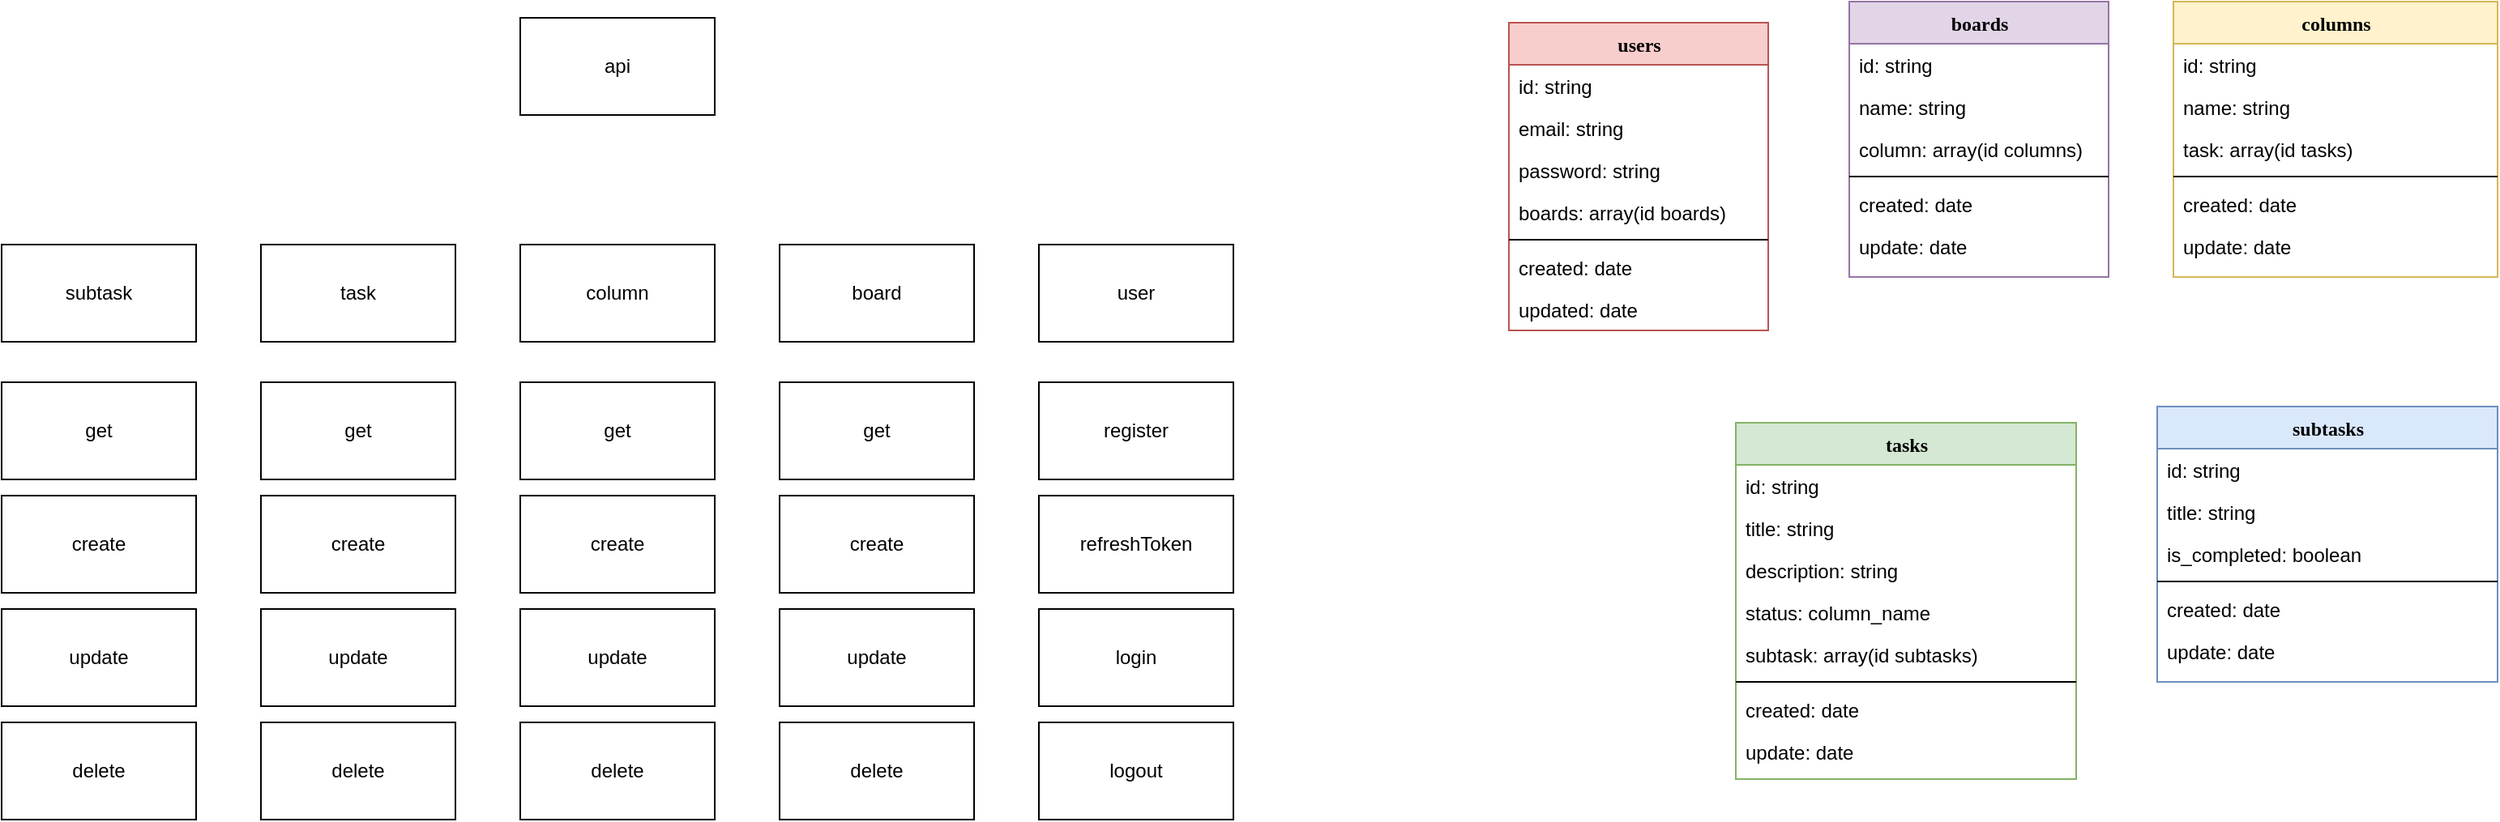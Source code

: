 <mxfile version="22.0.3" type="device">
  <diagram name="Page-1" id="9f46799a-70d6-7492-0946-bef42562c5a5">
    <mxGraphModel dx="2075" dy="620" grid="1" gridSize="10" guides="1" tooltips="1" connect="1" arrows="1" fold="1" page="1" pageScale="1" pageWidth="1100" pageHeight="850" background="none" math="0" shadow="0">
      <root>
        <mxCell id="0" />
        <mxCell id="1" parent="0" />
        <mxCell id="78961159f06e98e8-17" value="users" style="swimlane;html=1;fontStyle=1;align=center;verticalAlign=top;childLayout=stackLayout;horizontal=1;startSize=26;horizontalStack=0;resizeParent=1;resizeLast=0;collapsible=1;marginBottom=0;swimlaneFillColor=#ffffff;rounded=0;shadow=0;comic=0;labelBackgroundColor=none;strokeWidth=1;fillColor=#f8cecc;fontFamily=Verdana;fontSize=12;strokeColor=#b85450;" parent="1" vertex="1">
          <mxGeometry x="90" y="83" width="160" height="190" as="geometry" />
        </mxCell>
        <mxCell id="78961159f06e98e8-21" value="id: string" style="text;html=1;strokeColor=none;fillColor=none;align=left;verticalAlign=top;spacingLeft=4;spacingRight=4;whiteSpace=wrap;overflow=hidden;rotatable=0;points=[[0,0.5],[1,0.5]];portConstraint=eastwest;" parent="78961159f06e98e8-17" vertex="1">
          <mxGeometry y="26" width="160" height="26" as="geometry" />
        </mxCell>
        <mxCell id="78961159f06e98e8-25" value="email: string" style="text;html=1;strokeColor=none;fillColor=none;align=left;verticalAlign=top;spacingLeft=4;spacingRight=4;whiteSpace=wrap;overflow=hidden;rotatable=0;points=[[0,0.5],[1,0.5]];portConstraint=eastwest;" parent="78961159f06e98e8-17" vertex="1">
          <mxGeometry y="52" width="160" height="26" as="geometry" />
        </mxCell>
        <mxCell id="78961159f06e98e8-26" value="password: string" style="text;html=1;strokeColor=none;fillColor=none;align=left;verticalAlign=top;spacingLeft=4;spacingRight=4;whiteSpace=wrap;overflow=hidden;rotatable=0;points=[[0,0.5],[1,0.5]];portConstraint=eastwest;" parent="78961159f06e98e8-17" vertex="1">
          <mxGeometry y="78" width="160" height="26" as="geometry" />
        </mxCell>
        <mxCell id="6eaGwsz9Qmt0nmoDZTY5-2" value="boards: array(id boards)&amp;nbsp;" style="text;html=1;strokeColor=none;fillColor=none;align=left;verticalAlign=top;spacingLeft=4;spacingRight=4;whiteSpace=wrap;overflow=hidden;rotatable=0;points=[[0,0.5],[1,0.5]];portConstraint=eastwest;" vertex="1" parent="78961159f06e98e8-17">
          <mxGeometry y="104" width="160" height="26" as="geometry" />
        </mxCell>
        <mxCell id="78961159f06e98e8-19" value="" style="line;html=1;strokeWidth=1;fillColor=none;align=left;verticalAlign=middle;spacingTop=-1;spacingLeft=3;spacingRight=3;rotatable=0;labelPosition=right;points=[];portConstraint=eastwest;" parent="78961159f06e98e8-17" vertex="1">
          <mxGeometry y="130" width="160" height="8" as="geometry" />
        </mxCell>
        <mxCell id="78961159f06e98e8-20" value="created: date" style="text;html=1;strokeColor=none;fillColor=none;align=left;verticalAlign=top;spacingLeft=4;spacingRight=4;whiteSpace=wrap;overflow=hidden;rotatable=0;points=[[0,0.5],[1,0.5]];portConstraint=eastwest;" parent="78961159f06e98e8-17" vertex="1">
          <mxGeometry y="138" width="160" height="26" as="geometry" />
        </mxCell>
        <mxCell id="78961159f06e98e8-27" value="updated: date" style="text;html=1;strokeColor=none;fillColor=none;align=left;verticalAlign=top;spacingLeft=4;spacingRight=4;whiteSpace=wrap;overflow=hidden;rotatable=0;points=[[0,0.5],[1,0.5]];portConstraint=eastwest;" parent="78961159f06e98e8-17" vertex="1">
          <mxGeometry y="164" width="160" height="26" as="geometry" />
        </mxCell>
        <mxCell id="78961159f06e98e8-30" value="boards" style="swimlane;html=1;fontStyle=1;align=center;verticalAlign=top;childLayout=stackLayout;horizontal=1;startSize=26;horizontalStack=0;resizeParent=1;resizeLast=0;collapsible=1;marginBottom=0;swimlaneFillColor=#ffffff;rounded=0;shadow=0;comic=0;labelBackgroundColor=none;strokeWidth=1;fillColor=#e1d5e7;fontFamily=Verdana;fontSize=12;strokeColor=#9673a6;" parent="1" vertex="1">
          <mxGeometry x="300" y="70" width="160" height="170" as="geometry" />
        </mxCell>
        <mxCell id="78961159f06e98e8-31" value="id: string" style="text;html=1;strokeColor=none;fillColor=none;align=left;verticalAlign=top;spacingLeft=4;spacingRight=4;whiteSpace=wrap;overflow=hidden;rotatable=0;points=[[0,0.5],[1,0.5]];portConstraint=eastwest;" parent="78961159f06e98e8-30" vertex="1">
          <mxGeometry y="26" width="160" height="26" as="geometry" />
        </mxCell>
        <mxCell id="78961159f06e98e8-32" value="name: string" style="text;html=1;strokeColor=none;fillColor=none;align=left;verticalAlign=top;spacingLeft=4;spacingRight=4;whiteSpace=wrap;overflow=hidden;rotatable=0;points=[[0,0.5],[1,0.5]];portConstraint=eastwest;" parent="78961159f06e98e8-30" vertex="1">
          <mxGeometry y="52" width="160" height="26" as="geometry" />
        </mxCell>
        <mxCell id="78961159f06e98e8-34" value="column: array(id columns)&amp;nbsp;" style="text;html=1;strokeColor=none;fillColor=none;align=left;verticalAlign=top;spacingLeft=4;spacingRight=4;whiteSpace=wrap;overflow=hidden;rotatable=0;points=[[0,0.5],[1,0.5]];portConstraint=eastwest;" parent="78961159f06e98e8-30" vertex="1">
          <mxGeometry y="78" width="160" height="26" as="geometry" />
        </mxCell>
        <mxCell id="78961159f06e98e8-38" value="" style="line;html=1;strokeWidth=1;fillColor=none;align=left;verticalAlign=middle;spacingTop=-1;spacingLeft=3;spacingRight=3;rotatable=0;labelPosition=right;points=[];portConstraint=eastwest;" parent="78961159f06e98e8-30" vertex="1">
          <mxGeometry y="104" width="160" height="8" as="geometry" />
        </mxCell>
        <mxCell id="78961159f06e98e8-39" value="created: date" style="text;html=1;strokeColor=none;fillColor=none;align=left;verticalAlign=top;spacingLeft=4;spacingRight=4;whiteSpace=wrap;overflow=hidden;rotatable=0;points=[[0,0.5],[1,0.5]];portConstraint=eastwest;" parent="78961159f06e98e8-30" vertex="1">
          <mxGeometry y="112" width="160" height="26" as="geometry" />
        </mxCell>
        <mxCell id="78961159f06e98e8-40" value="update: date" style="text;html=1;strokeColor=none;fillColor=none;align=left;verticalAlign=top;spacingLeft=4;spacingRight=4;whiteSpace=wrap;overflow=hidden;rotatable=0;points=[[0,0.5],[1,0.5]];portConstraint=eastwest;" parent="78961159f06e98e8-30" vertex="1">
          <mxGeometry y="138" width="160" height="26" as="geometry" />
        </mxCell>
        <mxCell id="78961159f06e98e8-43" value="columns" style="swimlane;html=1;fontStyle=1;align=center;verticalAlign=top;childLayout=stackLayout;horizontal=1;startSize=26;horizontalStack=0;resizeParent=1;resizeLast=0;collapsible=1;marginBottom=0;swimlaneFillColor=#ffffff;rounded=0;shadow=0;comic=0;labelBackgroundColor=none;strokeWidth=1;fillColor=#fff2cc;fontFamily=Verdana;fontSize=12;strokeColor=#d6b656;" parent="1" vertex="1">
          <mxGeometry x="500" y="70" width="200" height="170" as="geometry" />
        </mxCell>
        <mxCell id="78961159f06e98e8-44" value="id: string" style="text;html=1;strokeColor=none;fillColor=none;align=left;verticalAlign=top;spacingLeft=4;spacingRight=4;whiteSpace=wrap;overflow=hidden;rotatable=0;points=[[0,0.5],[1,0.5]];portConstraint=eastwest;" parent="78961159f06e98e8-43" vertex="1">
          <mxGeometry y="26" width="200" height="26" as="geometry" />
        </mxCell>
        <mxCell id="78961159f06e98e8-45" value="name: string" style="text;html=1;strokeColor=none;fillColor=none;align=left;verticalAlign=top;spacingLeft=4;spacingRight=4;whiteSpace=wrap;overflow=hidden;rotatable=0;points=[[0,0.5],[1,0.5]];portConstraint=eastwest;" parent="78961159f06e98e8-43" vertex="1">
          <mxGeometry y="52" width="200" height="26" as="geometry" />
        </mxCell>
        <mxCell id="78961159f06e98e8-49" value="task: array(id tasks)&amp;nbsp;" style="text;html=1;strokeColor=none;fillColor=none;align=left;verticalAlign=top;spacingLeft=4;spacingRight=4;whiteSpace=wrap;overflow=hidden;rotatable=0;points=[[0,0.5],[1,0.5]];portConstraint=eastwest;" parent="78961159f06e98e8-43" vertex="1">
          <mxGeometry y="78" width="200" height="26" as="geometry" />
        </mxCell>
        <mxCell id="78961159f06e98e8-51" value="" style="line;html=1;strokeWidth=1;fillColor=none;align=left;verticalAlign=middle;spacingTop=-1;spacingLeft=3;spacingRight=3;rotatable=0;labelPosition=right;points=[];portConstraint=eastwest;" parent="78961159f06e98e8-43" vertex="1">
          <mxGeometry y="104" width="200" height="8" as="geometry" />
        </mxCell>
        <mxCell id="78961159f06e98e8-52" value="created: date" style="text;html=1;strokeColor=none;fillColor=none;align=left;verticalAlign=top;spacingLeft=4;spacingRight=4;whiteSpace=wrap;overflow=hidden;rotatable=0;points=[[0,0.5],[1,0.5]];portConstraint=eastwest;" parent="78961159f06e98e8-43" vertex="1">
          <mxGeometry y="112" width="200" height="26" as="geometry" />
        </mxCell>
        <mxCell id="78961159f06e98e8-53" value="update: date" style="text;html=1;strokeColor=none;fillColor=none;align=left;verticalAlign=top;spacingLeft=4;spacingRight=4;whiteSpace=wrap;overflow=hidden;rotatable=0;points=[[0,0.5],[1,0.5]];portConstraint=eastwest;" parent="78961159f06e98e8-43" vertex="1">
          <mxGeometry y="138" width="200" height="26" as="geometry" />
        </mxCell>
        <mxCell id="6eaGwsz9Qmt0nmoDZTY5-3" value="tasks" style="swimlane;html=1;fontStyle=1;align=center;verticalAlign=top;childLayout=stackLayout;horizontal=1;startSize=26;horizontalStack=0;resizeParent=1;resizeLast=0;collapsible=1;marginBottom=0;swimlaneFillColor=#ffffff;rounded=0;shadow=0;comic=0;labelBackgroundColor=none;strokeWidth=1;fillColor=#d5e8d4;fontFamily=Verdana;fontSize=12;strokeColor=#82b366;" vertex="1" parent="1">
          <mxGeometry x="230" y="330" width="210" height="220" as="geometry" />
        </mxCell>
        <mxCell id="6eaGwsz9Qmt0nmoDZTY5-4" value="id: string" style="text;html=1;strokeColor=none;fillColor=none;align=left;verticalAlign=top;spacingLeft=4;spacingRight=4;whiteSpace=wrap;overflow=hidden;rotatable=0;points=[[0,0.5],[1,0.5]];portConstraint=eastwest;" vertex="1" parent="6eaGwsz9Qmt0nmoDZTY5-3">
          <mxGeometry y="26" width="210" height="26" as="geometry" />
        </mxCell>
        <mxCell id="6eaGwsz9Qmt0nmoDZTY5-5" value="title: string" style="text;html=1;strokeColor=none;fillColor=none;align=left;verticalAlign=top;spacingLeft=4;spacingRight=4;whiteSpace=wrap;overflow=hidden;rotatable=0;points=[[0,0.5],[1,0.5]];portConstraint=eastwest;" vertex="1" parent="6eaGwsz9Qmt0nmoDZTY5-3">
          <mxGeometry y="52" width="210" height="26" as="geometry" />
        </mxCell>
        <mxCell id="6eaGwsz9Qmt0nmoDZTY5-10" value="description: string" style="text;html=1;strokeColor=none;fillColor=none;align=left;verticalAlign=top;spacingLeft=4;spacingRight=4;whiteSpace=wrap;overflow=hidden;rotatable=0;points=[[0,0.5],[1,0.5]];portConstraint=eastwest;" vertex="1" parent="6eaGwsz9Qmt0nmoDZTY5-3">
          <mxGeometry y="78" width="210" height="26" as="geometry" />
        </mxCell>
        <mxCell id="6eaGwsz9Qmt0nmoDZTY5-6" value="status: column_name" style="text;html=1;strokeColor=none;fillColor=none;align=left;verticalAlign=top;spacingLeft=4;spacingRight=4;whiteSpace=wrap;overflow=hidden;rotatable=0;points=[[0,0.5],[1,0.5]];portConstraint=eastwest;" vertex="1" parent="6eaGwsz9Qmt0nmoDZTY5-3">
          <mxGeometry y="104" width="210" height="26" as="geometry" />
        </mxCell>
        <mxCell id="6eaGwsz9Qmt0nmoDZTY5-11" value="subtask: array(id subtasks)&amp;nbsp;" style="text;html=1;strokeColor=none;fillColor=none;align=left;verticalAlign=top;spacingLeft=4;spacingRight=4;whiteSpace=wrap;overflow=hidden;rotatable=0;points=[[0,0.5],[1,0.5]];portConstraint=eastwest;" vertex="1" parent="6eaGwsz9Qmt0nmoDZTY5-3">
          <mxGeometry y="130" width="210" height="26" as="geometry" />
        </mxCell>
        <mxCell id="6eaGwsz9Qmt0nmoDZTY5-7" value="" style="line;html=1;strokeWidth=1;fillColor=none;align=left;verticalAlign=middle;spacingTop=-1;spacingLeft=3;spacingRight=3;rotatable=0;labelPosition=right;points=[];portConstraint=eastwest;" vertex="1" parent="6eaGwsz9Qmt0nmoDZTY5-3">
          <mxGeometry y="156" width="210" height="8" as="geometry" />
        </mxCell>
        <mxCell id="6eaGwsz9Qmt0nmoDZTY5-8" value="created: date" style="text;html=1;strokeColor=none;fillColor=none;align=left;verticalAlign=top;spacingLeft=4;spacingRight=4;whiteSpace=wrap;overflow=hidden;rotatable=0;points=[[0,0.5],[1,0.5]];portConstraint=eastwest;" vertex="1" parent="6eaGwsz9Qmt0nmoDZTY5-3">
          <mxGeometry y="164" width="210" height="26" as="geometry" />
        </mxCell>
        <mxCell id="6eaGwsz9Qmt0nmoDZTY5-9" value="update: date" style="text;html=1;strokeColor=none;fillColor=none;align=left;verticalAlign=top;spacingLeft=4;spacingRight=4;whiteSpace=wrap;overflow=hidden;rotatable=0;points=[[0,0.5],[1,0.5]];portConstraint=eastwest;" vertex="1" parent="6eaGwsz9Qmt0nmoDZTY5-3">
          <mxGeometry y="190" width="210" height="26" as="geometry" />
        </mxCell>
        <mxCell id="6eaGwsz9Qmt0nmoDZTY5-13" value="subtasks" style="swimlane;html=1;fontStyle=1;align=center;verticalAlign=top;childLayout=stackLayout;horizontal=1;startSize=26;horizontalStack=0;resizeParent=1;resizeLast=0;collapsible=1;marginBottom=0;swimlaneFillColor=#ffffff;rounded=0;shadow=0;comic=0;labelBackgroundColor=none;strokeWidth=1;fillColor=#dae8fc;fontFamily=Verdana;fontSize=12;strokeColor=#6c8ebf;" vertex="1" parent="1">
          <mxGeometry x="490" y="320" width="210" height="170" as="geometry" />
        </mxCell>
        <mxCell id="6eaGwsz9Qmt0nmoDZTY5-14" value="id: string" style="text;html=1;strokeColor=none;fillColor=none;align=left;verticalAlign=top;spacingLeft=4;spacingRight=4;whiteSpace=wrap;overflow=hidden;rotatable=0;points=[[0,0.5],[1,0.5]];portConstraint=eastwest;" vertex="1" parent="6eaGwsz9Qmt0nmoDZTY5-13">
          <mxGeometry y="26" width="210" height="26" as="geometry" />
        </mxCell>
        <mxCell id="6eaGwsz9Qmt0nmoDZTY5-15" value="title: string" style="text;html=1;strokeColor=none;fillColor=none;align=left;verticalAlign=top;spacingLeft=4;spacingRight=4;whiteSpace=wrap;overflow=hidden;rotatable=0;points=[[0,0.5],[1,0.5]];portConstraint=eastwest;" vertex="1" parent="6eaGwsz9Qmt0nmoDZTY5-13">
          <mxGeometry y="52" width="210" height="26" as="geometry" />
        </mxCell>
        <mxCell id="6eaGwsz9Qmt0nmoDZTY5-16" value="is_completed: boolean" style="text;html=1;strokeColor=none;fillColor=none;align=left;verticalAlign=top;spacingLeft=4;spacingRight=4;whiteSpace=wrap;overflow=hidden;rotatable=0;points=[[0,0.5],[1,0.5]];portConstraint=eastwest;" vertex="1" parent="6eaGwsz9Qmt0nmoDZTY5-13">
          <mxGeometry y="78" width="210" height="26" as="geometry" />
        </mxCell>
        <mxCell id="6eaGwsz9Qmt0nmoDZTY5-19" value="" style="line;html=1;strokeWidth=1;fillColor=none;align=left;verticalAlign=middle;spacingTop=-1;spacingLeft=3;spacingRight=3;rotatable=0;labelPosition=right;points=[];portConstraint=eastwest;" vertex="1" parent="6eaGwsz9Qmt0nmoDZTY5-13">
          <mxGeometry y="104" width="210" height="8" as="geometry" />
        </mxCell>
        <mxCell id="6eaGwsz9Qmt0nmoDZTY5-20" value="created: date" style="text;html=1;strokeColor=none;fillColor=none;align=left;verticalAlign=top;spacingLeft=4;spacingRight=4;whiteSpace=wrap;overflow=hidden;rotatable=0;points=[[0,0.5],[1,0.5]];portConstraint=eastwest;" vertex="1" parent="6eaGwsz9Qmt0nmoDZTY5-13">
          <mxGeometry y="112" width="210" height="26" as="geometry" />
        </mxCell>
        <mxCell id="6eaGwsz9Qmt0nmoDZTY5-21" value="update: date" style="text;html=1;strokeColor=none;fillColor=none;align=left;verticalAlign=top;spacingLeft=4;spacingRight=4;whiteSpace=wrap;overflow=hidden;rotatable=0;points=[[0,0.5],[1,0.5]];portConstraint=eastwest;" vertex="1" parent="6eaGwsz9Qmt0nmoDZTY5-13">
          <mxGeometry y="138" width="210" height="26" as="geometry" />
        </mxCell>
        <mxCell id="6eaGwsz9Qmt0nmoDZTY5-23" value="user" style="rounded=0;whiteSpace=wrap;html=1;" vertex="1" parent="1">
          <mxGeometry x="-200" y="220" width="120" height="60" as="geometry" />
        </mxCell>
        <mxCell id="6eaGwsz9Qmt0nmoDZTY5-24" value="api" style="rounded=0;whiteSpace=wrap;html=1;" vertex="1" parent="1">
          <mxGeometry x="-520" y="80" width="120" height="60" as="geometry" />
        </mxCell>
        <mxCell id="6eaGwsz9Qmt0nmoDZTY5-25" value="board" style="rounded=0;whiteSpace=wrap;html=1;" vertex="1" parent="1">
          <mxGeometry x="-360" y="220" width="120" height="60" as="geometry" />
        </mxCell>
        <mxCell id="6eaGwsz9Qmt0nmoDZTY5-26" value="register" style="rounded=0;whiteSpace=wrap;html=1;" vertex="1" parent="1">
          <mxGeometry x="-200" y="305" width="120" height="60" as="geometry" />
        </mxCell>
        <mxCell id="6eaGwsz9Qmt0nmoDZTY5-27" value="login" style="rounded=0;whiteSpace=wrap;html=1;" vertex="1" parent="1">
          <mxGeometry x="-200" y="445" width="120" height="60" as="geometry" />
        </mxCell>
        <mxCell id="6eaGwsz9Qmt0nmoDZTY5-29" value="get" style="rounded=0;whiteSpace=wrap;html=1;" vertex="1" parent="1">
          <mxGeometry x="-360" y="305" width="120" height="60" as="geometry" />
        </mxCell>
        <mxCell id="6eaGwsz9Qmt0nmoDZTY5-31" value="logout" style="rounded=0;whiteSpace=wrap;html=1;" vertex="1" parent="1">
          <mxGeometry x="-200" y="515" width="120" height="60" as="geometry" />
        </mxCell>
        <mxCell id="6eaGwsz9Qmt0nmoDZTY5-32" value="refreshToken" style="rounded=0;whiteSpace=wrap;html=1;" vertex="1" parent="1">
          <mxGeometry x="-200" y="375" width="120" height="60" as="geometry" />
        </mxCell>
        <mxCell id="6eaGwsz9Qmt0nmoDZTY5-33" value="create" style="rounded=0;whiteSpace=wrap;html=1;" vertex="1" parent="1">
          <mxGeometry x="-360" y="375" width="120" height="60" as="geometry" />
        </mxCell>
        <mxCell id="6eaGwsz9Qmt0nmoDZTY5-34" value="update" style="rounded=0;whiteSpace=wrap;html=1;" vertex="1" parent="1">
          <mxGeometry x="-360" y="445" width="120" height="60" as="geometry" />
        </mxCell>
        <mxCell id="6eaGwsz9Qmt0nmoDZTY5-35" value="delete" style="rounded=0;whiteSpace=wrap;html=1;" vertex="1" parent="1">
          <mxGeometry x="-360" y="515" width="120" height="60" as="geometry" />
        </mxCell>
        <mxCell id="6eaGwsz9Qmt0nmoDZTY5-36" value="column" style="rounded=0;whiteSpace=wrap;html=1;" vertex="1" parent="1">
          <mxGeometry x="-520" y="220" width="120" height="60" as="geometry" />
        </mxCell>
        <mxCell id="6eaGwsz9Qmt0nmoDZTY5-37" value="get" style="rounded=0;whiteSpace=wrap;html=1;" vertex="1" parent="1">
          <mxGeometry x="-520" y="305" width="120" height="60" as="geometry" />
        </mxCell>
        <mxCell id="6eaGwsz9Qmt0nmoDZTY5-38" value="create" style="rounded=0;whiteSpace=wrap;html=1;" vertex="1" parent="1">
          <mxGeometry x="-520" y="375" width="120" height="60" as="geometry" />
        </mxCell>
        <mxCell id="6eaGwsz9Qmt0nmoDZTY5-39" value="update" style="rounded=0;whiteSpace=wrap;html=1;" vertex="1" parent="1">
          <mxGeometry x="-520" y="445" width="120" height="60" as="geometry" />
        </mxCell>
        <mxCell id="6eaGwsz9Qmt0nmoDZTY5-40" value="delete" style="rounded=0;whiteSpace=wrap;html=1;" vertex="1" parent="1">
          <mxGeometry x="-520" y="515" width="120" height="60" as="geometry" />
        </mxCell>
        <mxCell id="6eaGwsz9Qmt0nmoDZTY5-41" value="task" style="rounded=0;whiteSpace=wrap;html=1;" vertex="1" parent="1">
          <mxGeometry x="-680" y="220" width="120" height="60" as="geometry" />
        </mxCell>
        <mxCell id="6eaGwsz9Qmt0nmoDZTY5-42" value="get" style="rounded=0;whiteSpace=wrap;html=1;" vertex="1" parent="1">
          <mxGeometry x="-680" y="305" width="120" height="60" as="geometry" />
        </mxCell>
        <mxCell id="6eaGwsz9Qmt0nmoDZTY5-43" value="create" style="rounded=0;whiteSpace=wrap;html=1;" vertex="1" parent="1">
          <mxGeometry x="-680" y="375" width="120" height="60" as="geometry" />
        </mxCell>
        <mxCell id="6eaGwsz9Qmt0nmoDZTY5-44" value="update" style="rounded=0;whiteSpace=wrap;html=1;" vertex="1" parent="1">
          <mxGeometry x="-680" y="445" width="120" height="60" as="geometry" />
        </mxCell>
        <mxCell id="6eaGwsz9Qmt0nmoDZTY5-45" value="delete" style="rounded=0;whiteSpace=wrap;html=1;" vertex="1" parent="1">
          <mxGeometry x="-680" y="515" width="120" height="60" as="geometry" />
        </mxCell>
        <mxCell id="6eaGwsz9Qmt0nmoDZTY5-46" value="subtask" style="rounded=0;whiteSpace=wrap;html=1;" vertex="1" parent="1">
          <mxGeometry x="-840" y="220" width="120" height="60" as="geometry" />
        </mxCell>
        <mxCell id="6eaGwsz9Qmt0nmoDZTY5-47" value="get" style="rounded=0;whiteSpace=wrap;html=1;" vertex="1" parent="1">
          <mxGeometry x="-840" y="305" width="120" height="60" as="geometry" />
        </mxCell>
        <mxCell id="6eaGwsz9Qmt0nmoDZTY5-48" value="create" style="rounded=0;whiteSpace=wrap;html=1;" vertex="1" parent="1">
          <mxGeometry x="-840" y="375" width="120" height="60" as="geometry" />
        </mxCell>
        <mxCell id="6eaGwsz9Qmt0nmoDZTY5-49" value="update" style="rounded=0;whiteSpace=wrap;html=1;" vertex="1" parent="1">
          <mxGeometry x="-840" y="445" width="120" height="60" as="geometry" />
        </mxCell>
        <mxCell id="6eaGwsz9Qmt0nmoDZTY5-50" value="delete" style="rounded=0;whiteSpace=wrap;html=1;" vertex="1" parent="1">
          <mxGeometry x="-840" y="515" width="120" height="60" as="geometry" />
        </mxCell>
      </root>
    </mxGraphModel>
  </diagram>
</mxfile>
